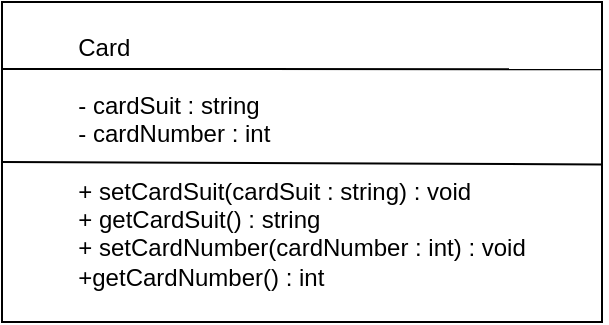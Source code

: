 <mxfile version="13.10.4" type="github">
  <diagram id="c9A48i2Z3C_fcETPWEAF" name="Page-1">
    <mxGraphModel dx="1282" dy="708" grid="1" gridSize="10" guides="1" tooltips="1" connect="1" arrows="1" fold="1" page="1" pageScale="1" pageWidth="1200" pageHeight="2600" math="0" shadow="0">
      <root>
        <mxCell id="0" />
        <mxCell id="1" parent="0" />
        <mxCell id="0EjpPawCw-7GW1LaDqYE-2" value="&lt;div style=&quot;text-align: left&quot;&gt;&lt;span&gt;Card&lt;br&gt;&lt;br&gt;&lt;/span&gt;&lt;/div&gt;&lt;div style=&quot;text-align: left&quot;&gt;&lt;span&gt;- cardSuit : string&lt;/span&gt;&lt;/div&gt;&lt;div style=&quot;text-align: left&quot;&gt;&lt;span&gt;- cardNumber : int&lt;/span&gt;&lt;/div&gt;&lt;div style=&quot;text-align: left&quot;&gt;&lt;br&gt;&lt;/div&gt;&lt;div style=&quot;text-align: left&quot;&gt;&lt;span&gt;+ setCardSuit(cardSuit : string) : void&lt;/span&gt;&lt;/div&gt;&lt;div style=&quot;text-align: left&quot;&gt;&lt;span&gt;+ getCardSuit() : string&lt;/span&gt;&lt;/div&gt;&lt;div style=&quot;text-align: left&quot;&gt;&lt;span&gt;+ setCardNumber(cardNumber : int) : void&lt;/span&gt;&lt;/div&gt;&lt;div style=&quot;text-align: left&quot;&gt;&lt;span&gt;+getCardNumber() : int&lt;/span&gt;&lt;/div&gt;" style="rounded=0;whiteSpace=wrap;html=1;" vertex="1" parent="1">
          <mxGeometry x="310" y="180" width="300" height="160" as="geometry" />
        </mxCell>
        <mxCell id="0EjpPawCw-7GW1LaDqYE-3" value="" style="endArrow=none;html=1;exitX=-0.001;exitY=0.209;exitDx=0;exitDy=0;exitPerimeter=0;entryX=1.001;entryY=0.21;entryDx=0;entryDy=0;entryPerimeter=0;" edge="1" parent="1" source="0EjpPawCw-7GW1LaDqYE-2" target="0EjpPawCw-7GW1LaDqYE-2">
          <mxGeometry width="50" height="50" relative="1" as="geometry">
            <mxPoint x="310" y="185.05" as="sourcePoint" />
            <mxPoint x="610" y="211" as="targetPoint" />
          </mxGeometry>
        </mxCell>
        <mxCell id="0EjpPawCw-7GW1LaDqYE-4" value="" style="endArrow=none;html=1;exitX=0;exitY=0.195;exitDx=0;exitDy=0;exitPerimeter=0;entryX=0.999;entryY=0.191;entryDx=0;entryDy=0;entryPerimeter=0;" edge="1" parent="1">
          <mxGeometry width="50" height="50" relative="1" as="geometry">
            <mxPoint x="310.3" y="260.0" as="sourcePoint" />
            <mxPoint x="610" y="261.24" as="targetPoint" />
          </mxGeometry>
        </mxCell>
      </root>
    </mxGraphModel>
  </diagram>
</mxfile>
